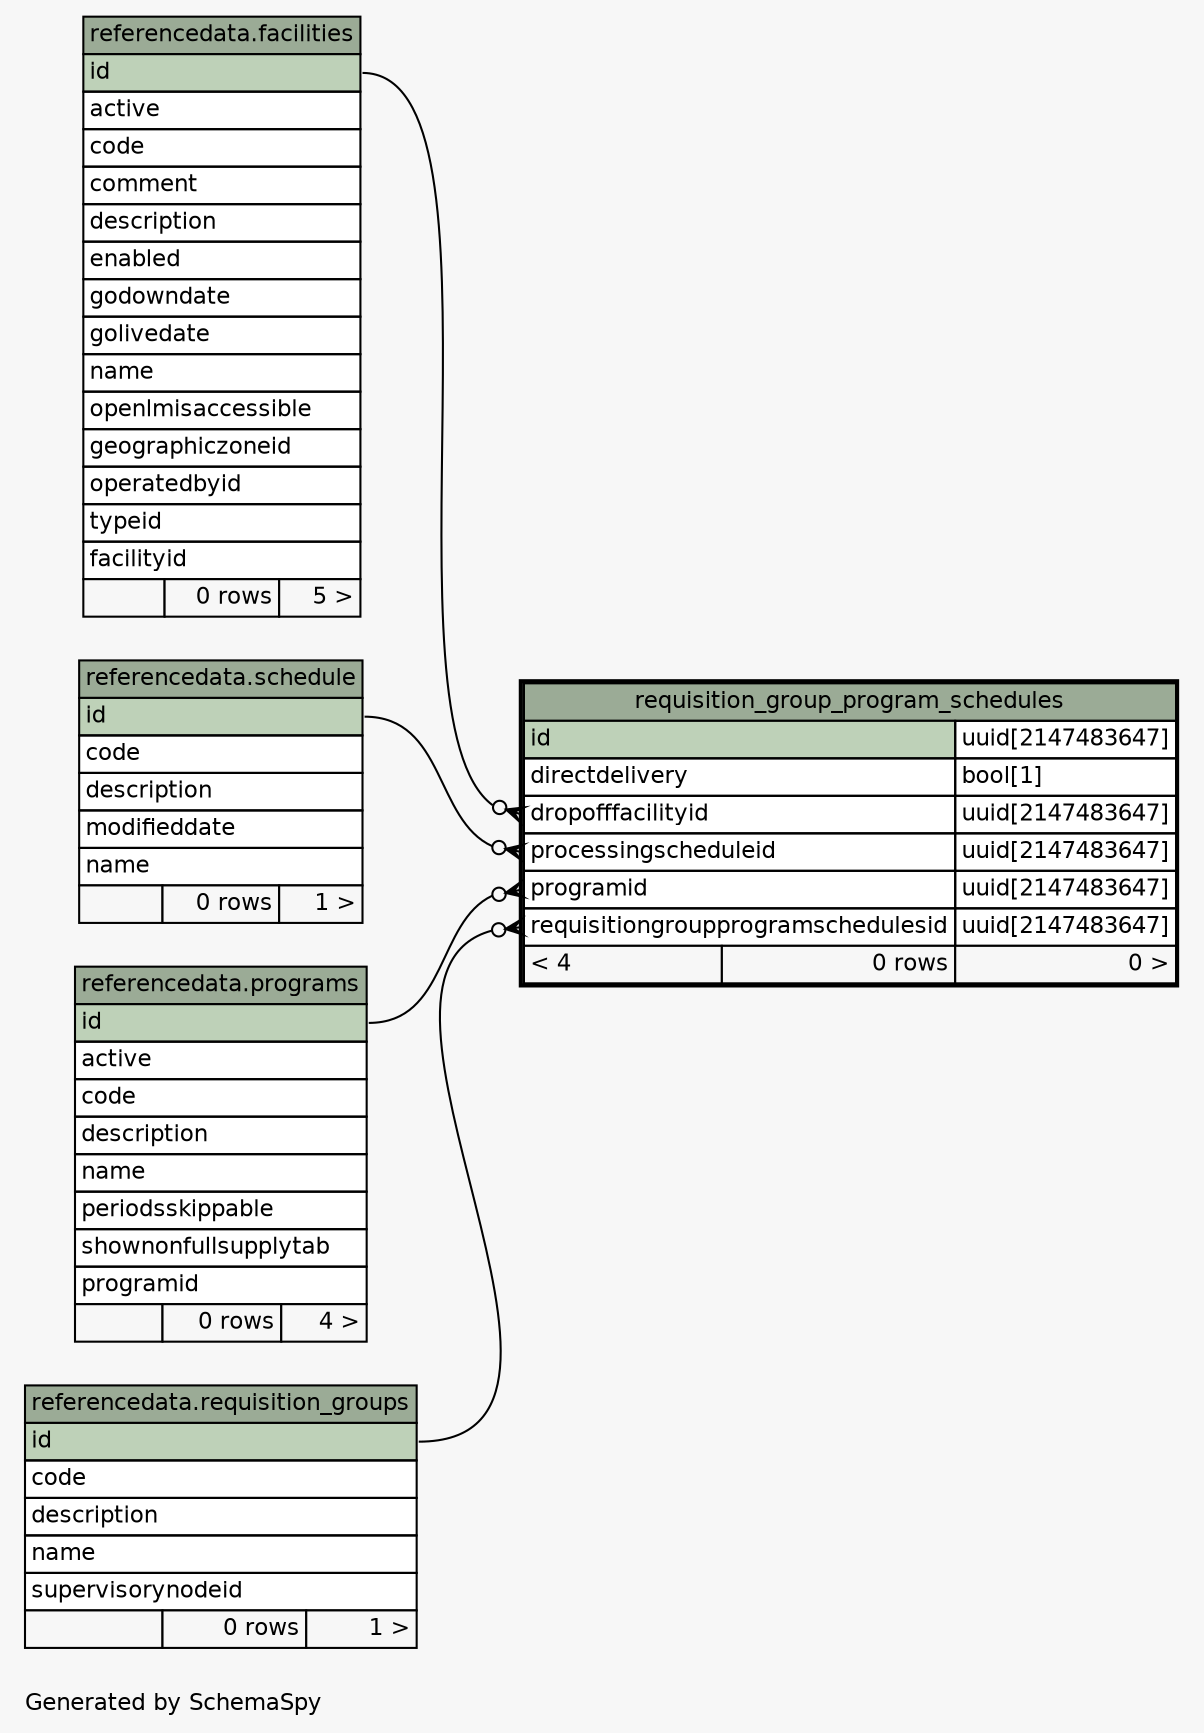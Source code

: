 // dot 2.38.0 on Linux 4.1.17-22.30.amzn1.x86_64
// SchemaSpy rev 590
digraph "oneDegreeRelationshipsDiagram" {
  graph [
    rankdir="RL"
    bgcolor="#f7f7f7"
    label="\nGenerated by SchemaSpy"
    labeljust="l"
    nodesep="0.18"
    ranksep="0.46"
    fontname="Helvetica"
    fontsize="11"
  ];
  node [
    fontname="Helvetica"
    fontsize="11"
    shape="plaintext"
  ];
  edge [
    arrowsize="0.8"
  ];
  "requisition_group_program_schedules":"dropofffacilityid":w -> "referencedata.facilities":"id":e [arrowhead=none dir=back arrowtail=crowodot];
  "requisition_group_program_schedules":"processingscheduleid":w -> "referencedata.schedule":"id":e [arrowhead=none dir=back arrowtail=crowodot];
  "requisition_group_program_schedules":"programid":w -> "referencedata.programs":"id":e [arrowhead=none dir=back arrowtail=crowodot];
  "requisition_group_program_schedules":"requisitiongroupprogramschedulesid":w -> "referencedata.requisition_groups":"id":e [arrowhead=none dir=back arrowtail=crowodot];
  "referencedata.facilities" [
    label=<
    <TABLE BORDER="0" CELLBORDER="1" CELLSPACING="0" BGCOLOR="#ffffff">
      <TR><TD COLSPAN="3" BGCOLOR="#9bab96" ALIGN="CENTER">referencedata.facilities</TD></TR>
      <TR><TD PORT="id" COLSPAN="3" BGCOLOR="#bed1b8" ALIGN="LEFT">id</TD></TR>
      <TR><TD PORT="active" COLSPAN="3" ALIGN="LEFT">active</TD></TR>
      <TR><TD PORT="code" COLSPAN="3" ALIGN="LEFT">code</TD></TR>
      <TR><TD PORT="comment" COLSPAN="3" ALIGN="LEFT">comment</TD></TR>
      <TR><TD PORT="description" COLSPAN="3" ALIGN="LEFT">description</TD></TR>
      <TR><TD PORT="enabled" COLSPAN="3" ALIGN="LEFT">enabled</TD></TR>
      <TR><TD PORT="godowndate" COLSPAN="3" ALIGN="LEFT">godowndate</TD></TR>
      <TR><TD PORT="golivedate" COLSPAN="3" ALIGN="LEFT">golivedate</TD></TR>
      <TR><TD PORT="name" COLSPAN="3" ALIGN="LEFT">name</TD></TR>
      <TR><TD PORT="openlmisaccessible" COLSPAN="3" ALIGN="LEFT">openlmisaccessible</TD></TR>
      <TR><TD PORT="geographiczoneid" COLSPAN="3" ALIGN="LEFT">geographiczoneid</TD></TR>
      <TR><TD PORT="operatedbyid" COLSPAN="3" ALIGN="LEFT">operatedbyid</TD></TR>
      <TR><TD PORT="typeid" COLSPAN="3" ALIGN="LEFT">typeid</TD></TR>
      <TR><TD PORT="facilityid" COLSPAN="3" ALIGN="LEFT">facilityid</TD></TR>
      <TR><TD ALIGN="LEFT" BGCOLOR="#f7f7f7">  </TD><TD ALIGN="RIGHT" BGCOLOR="#f7f7f7">0 rows</TD><TD ALIGN="RIGHT" BGCOLOR="#f7f7f7">5 &gt;</TD></TR>
    </TABLE>>
    URL="../../referencedata/tables/facilities.html"
    tooltip="referencedata.facilities"
  ];
  "referencedata.programs" [
    label=<
    <TABLE BORDER="0" CELLBORDER="1" CELLSPACING="0" BGCOLOR="#ffffff">
      <TR><TD COLSPAN="3" BGCOLOR="#9bab96" ALIGN="CENTER">referencedata.programs</TD></TR>
      <TR><TD PORT="id" COLSPAN="3" BGCOLOR="#bed1b8" ALIGN="LEFT">id</TD></TR>
      <TR><TD PORT="active" COLSPAN="3" ALIGN="LEFT">active</TD></TR>
      <TR><TD PORT="code" COLSPAN="3" ALIGN="LEFT">code</TD></TR>
      <TR><TD PORT="description" COLSPAN="3" ALIGN="LEFT">description</TD></TR>
      <TR><TD PORT="name" COLSPAN="3" ALIGN="LEFT">name</TD></TR>
      <TR><TD PORT="periodsskippable" COLSPAN="3" ALIGN="LEFT">periodsskippable</TD></TR>
      <TR><TD PORT="shownonfullsupplytab" COLSPAN="3" ALIGN="LEFT">shownonfullsupplytab</TD></TR>
      <TR><TD PORT="programid" COLSPAN="3" ALIGN="LEFT">programid</TD></TR>
      <TR><TD ALIGN="LEFT" BGCOLOR="#f7f7f7">  </TD><TD ALIGN="RIGHT" BGCOLOR="#f7f7f7">0 rows</TD><TD ALIGN="RIGHT" BGCOLOR="#f7f7f7">4 &gt;</TD></TR>
    </TABLE>>
    URL="../../referencedata/tables/programs.html"
    tooltip="referencedata.programs"
  ];
  "requisition_group_program_schedules" [
    label=<
    <TABLE BORDER="2" CELLBORDER="1" CELLSPACING="0" BGCOLOR="#ffffff">
      <TR><TD COLSPAN="3" BGCOLOR="#9bab96" ALIGN="CENTER">requisition_group_program_schedules</TD></TR>
      <TR><TD PORT="id" COLSPAN="2" BGCOLOR="#bed1b8" ALIGN="LEFT">id</TD><TD PORT="id.type" ALIGN="LEFT">uuid[2147483647]</TD></TR>
      <TR><TD PORT="directdelivery" COLSPAN="2" ALIGN="LEFT">directdelivery</TD><TD PORT="directdelivery.type" ALIGN="LEFT">bool[1]</TD></TR>
      <TR><TD PORT="dropofffacilityid" COLSPAN="2" ALIGN="LEFT">dropofffacilityid</TD><TD PORT="dropofffacilityid.type" ALIGN="LEFT">uuid[2147483647]</TD></TR>
      <TR><TD PORT="processingscheduleid" COLSPAN="2" ALIGN="LEFT">processingscheduleid</TD><TD PORT="processingscheduleid.type" ALIGN="LEFT">uuid[2147483647]</TD></TR>
      <TR><TD PORT="programid" COLSPAN="2" ALIGN="LEFT">programid</TD><TD PORT="programid.type" ALIGN="LEFT">uuid[2147483647]</TD></TR>
      <TR><TD PORT="requisitiongroupprogramschedulesid" COLSPAN="2" ALIGN="LEFT">requisitiongroupprogramschedulesid</TD><TD PORT="requisitiongroupprogramschedulesid.type" ALIGN="LEFT">uuid[2147483647]</TD></TR>
      <TR><TD ALIGN="LEFT" BGCOLOR="#f7f7f7">&lt; 4</TD><TD ALIGN="RIGHT" BGCOLOR="#f7f7f7">0 rows</TD><TD ALIGN="RIGHT" BGCOLOR="#f7f7f7">0 &gt;</TD></TR>
    </TABLE>>
    URL="requisition_group_program_schedules.html"
    tooltip="requisition_group_program_schedules"
  ];
  "referencedata.requisition_groups" [
    label=<
    <TABLE BORDER="0" CELLBORDER="1" CELLSPACING="0" BGCOLOR="#ffffff">
      <TR><TD COLSPAN="3" BGCOLOR="#9bab96" ALIGN="CENTER">referencedata.requisition_groups</TD></TR>
      <TR><TD PORT="id" COLSPAN="3" BGCOLOR="#bed1b8" ALIGN="LEFT">id</TD></TR>
      <TR><TD PORT="code" COLSPAN="3" ALIGN="LEFT">code</TD></TR>
      <TR><TD PORT="description" COLSPAN="3" ALIGN="LEFT">description</TD></TR>
      <TR><TD PORT="name" COLSPAN="3" ALIGN="LEFT">name</TD></TR>
      <TR><TD PORT="supervisorynodeid" COLSPAN="3" ALIGN="LEFT">supervisorynodeid</TD></TR>
      <TR><TD ALIGN="LEFT" BGCOLOR="#f7f7f7">  </TD><TD ALIGN="RIGHT" BGCOLOR="#f7f7f7">0 rows</TD><TD ALIGN="RIGHT" BGCOLOR="#f7f7f7">1 &gt;</TD></TR>
    </TABLE>>
    URL="../../referencedata/tables/requisition_groups.html"
    tooltip="referencedata.requisition_groups"
  ];
  "referencedata.schedule" [
    label=<
    <TABLE BORDER="0" CELLBORDER="1" CELLSPACING="0" BGCOLOR="#ffffff">
      <TR><TD COLSPAN="3" BGCOLOR="#9bab96" ALIGN="CENTER">referencedata.schedule</TD></TR>
      <TR><TD PORT="id" COLSPAN="3" BGCOLOR="#bed1b8" ALIGN="LEFT">id</TD></TR>
      <TR><TD PORT="code" COLSPAN="3" ALIGN="LEFT">code</TD></TR>
      <TR><TD PORT="description" COLSPAN="3" ALIGN="LEFT">description</TD></TR>
      <TR><TD PORT="modifieddate" COLSPAN="3" ALIGN="LEFT">modifieddate</TD></TR>
      <TR><TD PORT="name" COLSPAN="3" ALIGN="LEFT">name</TD></TR>
      <TR><TD ALIGN="LEFT" BGCOLOR="#f7f7f7">  </TD><TD ALIGN="RIGHT" BGCOLOR="#f7f7f7">0 rows</TD><TD ALIGN="RIGHT" BGCOLOR="#f7f7f7">1 &gt;</TD></TR>
    </TABLE>>
    URL="../../referencedata/tables/schedule.html"
    tooltip="referencedata.schedule"
  ];
}
